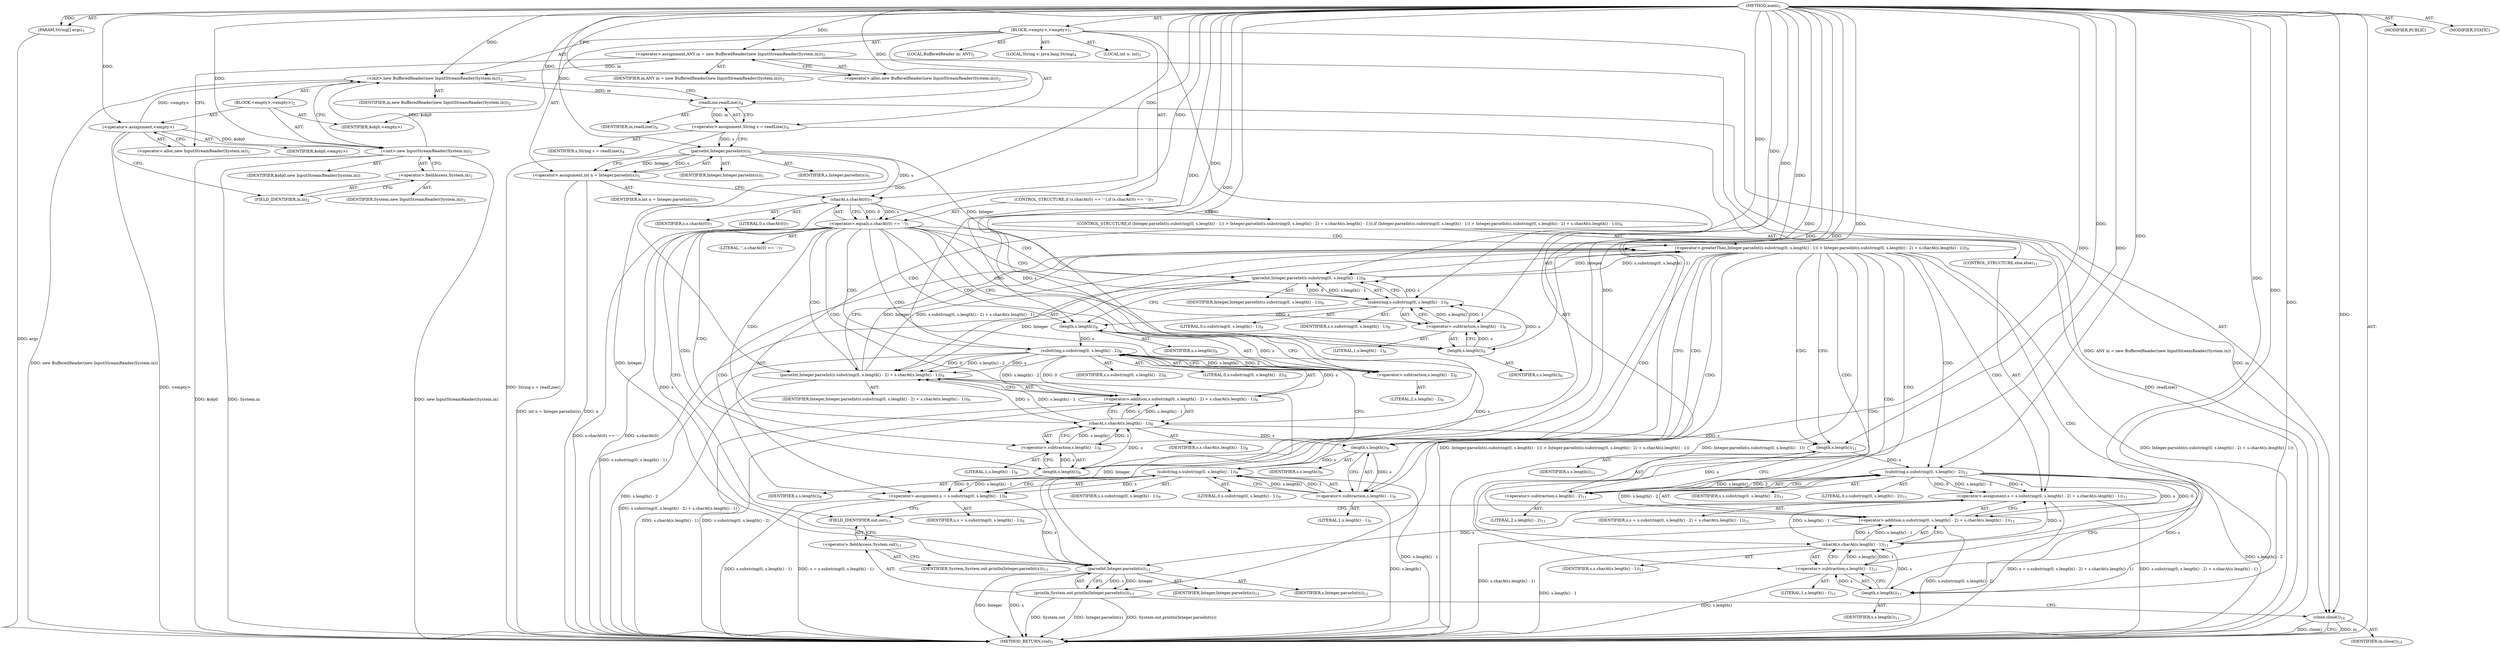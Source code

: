 digraph "main" {  
"19" [label = <(METHOD,main)<SUB>1</SUB>> ]
"20" [label = <(PARAM,String[] args)<SUB>1</SUB>> ]
"21" [label = <(BLOCK,&lt;empty&gt;,&lt;empty&gt;)<SUB>1</SUB>> ]
"4" [label = <(LOCAL,BufferedReader in: ANY)<SUB>2</SUB>> ]
"22" [label = <(&lt;operator&gt;.assignment,ANY in = new BufferedReader(new InputStreamReader(System.in)))<SUB>2</SUB>> ]
"23" [label = <(IDENTIFIER,in,ANY in = new BufferedReader(new InputStreamReader(System.in)))<SUB>2</SUB>> ]
"24" [label = <(&lt;operator&gt;.alloc,new BufferedReader(new InputStreamReader(System.in)))<SUB>2</SUB>> ]
"25" [label = <(&lt;init&gt;,new BufferedReader(new InputStreamReader(System.in)))<SUB>2</SUB>> ]
"3" [label = <(IDENTIFIER,in,new BufferedReader(new InputStreamReader(System.in)))<SUB>2</SUB>> ]
"26" [label = <(BLOCK,&lt;empty&gt;,&lt;empty&gt;)<SUB>2</SUB>> ]
"27" [label = <(&lt;operator&gt;.assignment,&lt;empty&gt;)> ]
"28" [label = <(IDENTIFIER,$obj0,&lt;empty&gt;)> ]
"29" [label = <(&lt;operator&gt;.alloc,new InputStreamReader(System.in))<SUB>2</SUB>> ]
"30" [label = <(&lt;init&gt;,new InputStreamReader(System.in))<SUB>2</SUB>> ]
"31" [label = <(IDENTIFIER,$obj0,new InputStreamReader(System.in))> ]
"32" [label = <(&lt;operator&gt;.fieldAccess,System.in)<SUB>2</SUB>> ]
"33" [label = <(IDENTIFIER,System,new InputStreamReader(System.in))<SUB>2</SUB>> ]
"34" [label = <(FIELD_IDENTIFIER,in,in)<SUB>2</SUB>> ]
"35" [label = <(IDENTIFIER,$obj0,&lt;empty&gt;)> ]
"36" [label = <(LOCAL,String s: java.lang.String)<SUB>4</SUB>> ]
"37" [label = <(&lt;operator&gt;.assignment,String s = readLine())<SUB>4</SUB>> ]
"38" [label = <(IDENTIFIER,s,String s = readLine())<SUB>4</SUB>> ]
"39" [label = <(readLine,readLine())<SUB>4</SUB>> ]
"40" [label = <(IDENTIFIER,in,readLine())<SUB>4</SUB>> ]
"41" [label = <(LOCAL,int n: int)<SUB>5</SUB>> ]
"42" [label = <(&lt;operator&gt;.assignment,int n = Integer.parseInt(s))<SUB>5</SUB>> ]
"43" [label = <(IDENTIFIER,n,int n = Integer.parseInt(s))<SUB>5</SUB>> ]
"44" [label = <(parseInt,Integer.parseInt(s))<SUB>5</SUB>> ]
"45" [label = <(IDENTIFIER,Integer,Integer.parseInt(s))<SUB>5</SUB>> ]
"46" [label = <(IDENTIFIER,s,Integer.parseInt(s))<SUB>5</SUB>> ]
"47" [label = <(CONTROL_STRUCTURE,if (s.charAt(0) == '-'),if (s.charAt(0) == '-'))<SUB>7</SUB>> ]
"48" [label = <(&lt;operator&gt;.equals,s.charAt(0) == '-')<SUB>7</SUB>> ]
"49" [label = <(charAt,s.charAt(0))<SUB>7</SUB>> ]
"50" [label = <(IDENTIFIER,s,s.charAt(0))<SUB>7</SUB>> ]
"51" [label = <(LITERAL,0,s.charAt(0))<SUB>7</SUB>> ]
"52" [label = <(LITERAL,'-',s.charAt(0) == '-')<SUB>7</SUB>> ]
"53" [label = <(CONTROL_STRUCTURE,if (Integer.parseInt(s.substring(0, s.length() - 1)) &gt; Integer.parseInt(s.substring(0, s.length() - 2) + s.charAt(s.length() - 1))),if (Integer.parseInt(s.substring(0, s.length() - 1)) &gt; Integer.parseInt(s.substring(0, s.length() - 2) + s.charAt(s.length() - 1))))<SUB>8</SUB>> ]
"54" [label = <(&lt;operator&gt;.greaterThan,Integer.parseInt(s.substring(0, s.length() - 1)) &gt; Integer.parseInt(s.substring(0, s.length() - 2) + s.charAt(s.length() - 1)))<SUB>8</SUB>> ]
"55" [label = <(parseInt,Integer.parseInt(s.substring(0, s.length() - 1)))<SUB>8</SUB>> ]
"56" [label = <(IDENTIFIER,Integer,Integer.parseInt(s.substring(0, s.length() - 1)))<SUB>8</SUB>> ]
"57" [label = <(substring,s.substring(0, s.length() - 1))<SUB>8</SUB>> ]
"58" [label = <(IDENTIFIER,s,s.substring(0, s.length() - 1))<SUB>8</SUB>> ]
"59" [label = <(LITERAL,0,s.substring(0, s.length() - 1))<SUB>8</SUB>> ]
"60" [label = <(&lt;operator&gt;.subtraction,s.length() - 1)<SUB>8</SUB>> ]
"61" [label = <(length,s.length())<SUB>8</SUB>> ]
"62" [label = <(IDENTIFIER,s,s.length())<SUB>8</SUB>> ]
"63" [label = <(LITERAL,1,s.length() - 1)<SUB>8</SUB>> ]
"64" [label = <(parseInt,Integer.parseInt(s.substring(0, s.length() - 2) + s.charAt(s.length() - 1)))<SUB>8</SUB>> ]
"65" [label = <(IDENTIFIER,Integer,Integer.parseInt(s.substring(0, s.length() - 2) + s.charAt(s.length() - 1)))<SUB>8</SUB>> ]
"66" [label = <(&lt;operator&gt;.addition,s.substring(0, s.length() - 2) + s.charAt(s.length() - 1))<SUB>8</SUB>> ]
"67" [label = <(substring,s.substring(0, s.length() - 2))<SUB>8</SUB>> ]
"68" [label = <(IDENTIFIER,s,s.substring(0, s.length() - 2))<SUB>8</SUB>> ]
"69" [label = <(LITERAL,0,s.substring(0, s.length() - 2))<SUB>8</SUB>> ]
"70" [label = <(&lt;operator&gt;.subtraction,s.length() - 2)<SUB>8</SUB>> ]
"71" [label = <(length,s.length())<SUB>8</SUB>> ]
"72" [label = <(IDENTIFIER,s,s.length())<SUB>8</SUB>> ]
"73" [label = <(LITERAL,2,s.length() - 2)<SUB>8</SUB>> ]
"74" [label = <(charAt,s.charAt(s.length() - 1))<SUB>8</SUB>> ]
"75" [label = <(IDENTIFIER,s,s.charAt(s.length() - 1))<SUB>8</SUB>> ]
"76" [label = <(&lt;operator&gt;.subtraction,s.length() - 1)<SUB>8</SUB>> ]
"77" [label = <(length,s.length())<SUB>8</SUB>> ]
"78" [label = <(IDENTIFIER,s,s.length())<SUB>8</SUB>> ]
"79" [label = <(LITERAL,1,s.length() - 1)<SUB>8</SUB>> ]
"80" [label = <(&lt;operator&gt;.assignment,s = s.substring(0, s.length() - 1))<SUB>9</SUB>> ]
"81" [label = <(IDENTIFIER,s,s = s.substring(0, s.length() - 1))<SUB>9</SUB>> ]
"82" [label = <(substring,s.substring(0, s.length() - 1))<SUB>9</SUB>> ]
"83" [label = <(IDENTIFIER,s,s.substring(0, s.length() - 1))<SUB>9</SUB>> ]
"84" [label = <(LITERAL,0,s.substring(0, s.length() - 1))<SUB>9</SUB>> ]
"85" [label = <(&lt;operator&gt;.subtraction,s.length() - 1)<SUB>9</SUB>> ]
"86" [label = <(length,s.length())<SUB>9</SUB>> ]
"87" [label = <(IDENTIFIER,s,s.length())<SUB>9</SUB>> ]
"88" [label = <(LITERAL,1,s.length() - 1)<SUB>9</SUB>> ]
"89" [label = <(CONTROL_STRUCTURE,else,else)<SUB>11</SUB>> ]
"90" [label = <(&lt;operator&gt;.assignment,s = s.substring(0, s.length() - 2) + s.charAt(s.length() - 1))<SUB>11</SUB>> ]
"91" [label = <(IDENTIFIER,s,s = s.substring(0, s.length() - 2) + s.charAt(s.length() - 1))<SUB>11</SUB>> ]
"92" [label = <(&lt;operator&gt;.addition,s.substring(0, s.length() - 2) + s.charAt(s.length() - 1))<SUB>11</SUB>> ]
"93" [label = <(substring,s.substring(0, s.length() - 2))<SUB>11</SUB>> ]
"94" [label = <(IDENTIFIER,s,s.substring(0, s.length() - 2))<SUB>11</SUB>> ]
"95" [label = <(LITERAL,0,s.substring(0, s.length() - 2))<SUB>11</SUB>> ]
"96" [label = <(&lt;operator&gt;.subtraction,s.length() - 2)<SUB>11</SUB>> ]
"97" [label = <(length,s.length())<SUB>11</SUB>> ]
"98" [label = <(IDENTIFIER,s,s.length())<SUB>11</SUB>> ]
"99" [label = <(LITERAL,2,s.length() - 2)<SUB>11</SUB>> ]
"100" [label = <(charAt,s.charAt(s.length() - 1))<SUB>11</SUB>> ]
"101" [label = <(IDENTIFIER,s,s.charAt(s.length() - 1))<SUB>11</SUB>> ]
"102" [label = <(&lt;operator&gt;.subtraction,s.length() - 1)<SUB>11</SUB>> ]
"103" [label = <(length,s.length())<SUB>11</SUB>> ]
"104" [label = <(IDENTIFIER,s,s.length())<SUB>11</SUB>> ]
"105" [label = <(LITERAL,1,s.length() - 1)<SUB>11</SUB>> ]
"106" [label = <(println,System.out.println(Integer.parseInt(s)))<SUB>13</SUB>> ]
"107" [label = <(&lt;operator&gt;.fieldAccess,System.out)<SUB>13</SUB>> ]
"108" [label = <(IDENTIFIER,System,System.out.println(Integer.parseInt(s)))<SUB>13</SUB>> ]
"109" [label = <(FIELD_IDENTIFIER,out,out)<SUB>13</SUB>> ]
"110" [label = <(parseInt,Integer.parseInt(s))<SUB>13</SUB>> ]
"111" [label = <(IDENTIFIER,Integer,Integer.parseInt(s))<SUB>13</SUB>> ]
"112" [label = <(IDENTIFIER,s,Integer.parseInt(s))<SUB>13</SUB>> ]
"113" [label = <(close,close())<SUB>14</SUB>> ]
"114" [label = <(IDENTIFIER,in,close())<SUB>14</SUB>> ]
"115" [label = <(MODIFIER,PUBLIC)> ]
"116" [label = <(MODIFIER,STATIC)> ]
"117" [label = <(METHOD_RETURN,void)<SUB>1</SUB>> ]
  "19" -> "20"  [ label = "AST: "] 
  "19" -> "21"  [ label = "AST: "] 
  "19" -> "115"  [ label = "AST: "] 
  "19" -> "116"  [ label = "AST: "] 
  "19" -> "117"  [ label = "AST: "] 
  "21" -> "4"  [ label = "AST: "] 
  "21" -> "22"  [ label = "AST: "] 
  "21" -> "25"  [ label = "AST: "] 
  "21" -> "36"  [ label = "AST: "] 
  "21" -> "37"  [ label = "AST: "] 
  "21" -> "41"  [ label = "AST: "] 
  "21" -> "42"  [ label = "AST: "] 
  "21" -> "47"  [ label = "AST: "] 
  "21" -> "106"  [ label = "AST: "] 
  "21" -> "113"  [ label = "AST: "] 
  "22" -> "23"  [ label = "AST: "] 
  "22" -> "24"  [ label = "AST: "] 
  "25" -> "3"  [ label = "AST: "] 
  "25" -> "26"  [ label = "AST: "] 
  "26" -> "27"  [ label = "AST: "] 
  "26" -> "30"  [ label = "AST: "] 
  "26" -> "35"  [ label = "AST: "] 
  "27" -> "28"  [ label = "AST: "] 
  "27" -> "29"  [ label = "AST: "] 
  "30" -> "31"  [ label = "AST: "] 
  "30" -> "32"  [ label = "AST: "] 
  "32" -> "33"  [ label = "AST: "] 
  "32" -> "34"  [ label = "AST: "] 
  "37" -> "38"  [ label = "AST: "] 
  "37" -> "39"  [ label = "AST: "] 
  "39" -> "40"  [ label = "AST: "] 
  "42" -> "43"  [ label = "AST: "] 
  "42" -> "44"  [ label = "AST: "] 
  "44" -> "45"  [ label = "AST: "] 
  "44" -> "46"  [ label = "AST: "] 
  "47" -> "48"  [ label = "AST: "] 
  "47" -> "53"  [ label = "AST: "] 
  "48" -> "49"  [ label = "AST: "] 
  "48" -> "52"  [ label = "AST: "] 
  "49" -> "50"  [ label = "AST: "] 
  "49" -> "51"  [ label = "AST: "] 
  "53" -> "54"  [ label = "AST: "] 
  "53" -> "80"  [ label = "AST: "] 
  "53" -> "89"  [ label = "AST: "] 
  "54" -> "55"  [ label = "AST: "] 
  "54" -> "64"  [ label = "AST: "] 
  "55" -> "56"  [ label = "AST: "] 
  "55" -> "57"  [ label = "AST: "] 
  "57" -> "58"  [ label = "AST: "] 
  "57" -> "59"  [ label = "AST: "] 
  "57" -> "60"  [ label = "AST: "] 
  "60" -> "61"  [ label = "AST: "] 
  "60" -> "63"  [ label = "AST: "] 
  "61" -> "62"  [ label = "AST: "] 
  "64" -> "65"  [ label = "AST: "] 
  "64" -> "66"  [ label = "AST: "] 
  "66" -> "67"  [ label = "AST: "] 
  "66" -> "74"  [ label = "AST: "] 
  "67" -> "68"  [ label = "AST: "] 
  "67" -> "69"  [ label = "AST: "] 
  "67" -> "70"  [ label = "AST: "] 
  "70" -> "71"  [ label = "AST: "] 
  "70" -> "73"  [ label = "AST: "] 
  "71" -> "72"  [ label = "AST: "] 
  "74" -> "75"  [ label = "AST: "] 
  "74" -> "76"  [ label = "AST: "] 
  "76" -> "77"  [ label = "AST: "] 
  "76" -> "79"  [ label = "AST: "] 
  "77" -> "78"  [ label = "AST: "] 
  "80" -> "81"  [ label = "AST: "] 
  "80" -> "82"  [ label = "AST: "] 
  "82" -> "83"  [ label = "AST: "] 
  "82" -> "84"  [ label = "AST: "] 
  "82" -> "85"  [ label = "AST: "] 
  "85" -> "86"  [ label = "AST: "] 
  "85" -> "88"  [ label = "AST: "] 
  "86" -> "87"  [ label = "AST: "] 
  "89" -> "90"  [ label = "AST: "] 
  "90" -> "91"  [ label = "AST: "] 
  "90" -> "92"  [ label = "AST: "] 
  "92" -> "93"  [ label = "AST: "] 
  "92" -> "100"  [ label = "AST: "] 
  "93" -> "94"  [ label = "AST: "] 
  "93" -> "95"  [ label = "AST: "] 
  "93" -> "96"  [ label = "AST: "] 
  "96" -> "97"  [ label = "AST: "] 
  "96" -> "99"  [ label = "AST: "] 
  "97" -> "98"  [ label = "AST: "] 
  "100" -> "101"  [ label = "AST: "] 
  "100" -> "102"  [ label = "AST: "] 
  "102" -> "103"  [ label = "AST: "] 
  "102" -> "105"  [ label = "AST: "] 
  "103" -> "104"  [ label = "AST: "] 
  "106" -> "107"  [ label = "AST: "] 
  "106" -> "110"  [ label = "AST: "] 
  "107" -> "108"  [ label = "AST: "] 
  "107" -> "109"  [ label = "AST: "] 
  "110" -> "111"  [ label = "AST: "] 
  "110" -> "112"  [ label = "AST: "] 
  "113" -> "114"  [ label = "AST: "] 
  "22" -> "29"  [ label = "CFG: "] 
  "25" -> "39"  [ label = "CFG: "] 
  "37" -> "44"  [ label = "CFG: "] 
  "42" -> "49"  [ label = "CFG: "] 
  "106" -> "113"  [ label = "CFG: "] 
  "113" -> "117"  [ label = "CFG: "] 
  "24" -> "22"  [ label = "CFG: "] 
  "39" -> "37"  [ label = "CFG: "] 
  "44" -> "42"  [ label = "CFG: "] 
  "48" -> "61"  [ label = "CFG: "] 
  "48" -> "109"  [ label = "CFG: "] 
  "107" -> "110"  [ label = "CFG: "] 
  "110" -> "106"  [ label = "CFG: "] 
  "27" -> "34"  [ label = "CFG: "] 
  "30" -> "25"  [ label = "CFG: "] 
  "49" -> "48"  [ label = "CFG: "] 
  "54" -> "86"  [ label = "CFG: "] 
  "54" -> "97"  [ label = "CFG: "] 
  "80" -> "109"  [ label = "CFG: "] 
  "109" -> "107"  [ label = "CFG: "] 
  "29" -> "27"  [ label = "CFG: "] 
  "32" -> "30"  [ label = "CFG: "] 
  "55" -> "71"  [ label = "CFG: "] 
  "64" -> "54"  [ label = "CFG: "] 
  "82" -> "80"  [ label = "CFG: "] 
  "90" -> "109"  [ label = "CFG: "] 
  "34" -> "32"  [ label = "CFG: "] 
  "57" -> "55"  [ label = "CFG: "] 
  "66" -> "64"  [ label = "CFG: "] 
  "85" -> "82"  [ label = "CFG: "] 
  "92" -> "90"  [ label = "CFG: "] 
  "60" -> "57"  [ label = "CFG: "] 
  "67" -> "77"  [ label = "CFG: "] 
  "74" -> "66"  [ label = "CFG: "] 
  "86" -> "85"  [ label = "CFG: "] 
  "93" -> "103"  [ label = "CFG: "] 
  "100" -> "92"  [ label = "CFG: "] 
  "61" -> "60"  [ label = "CFG: "] 
  "70" -> "67"  [ label = "CFG: "] 
  "76" -> "74"  [ label = "CFG: "] 
  "96" -> "93"  [ label = "CFG: "] 
  "102" -> "100"  [ label = "CFG: "] 
  "71" -> "70"  [ label = "CFG: "] 
  "77" -> "76"  [ label = "CFG: "] 
  "97" -> "96"  [ label = "CFG: "] 
  "103" -> "102"  [ label = "CFG: "] 
  "19" -> "24"  [ label = "CFG: "] 
  "20" -> "117"  [ label = "DDG: args"] 
  "22" -> "117"  [ label = "DDG: ANY in = new BufferedReader(new InputStreamReader(System.in))"] 
  "27" -> "117"  [ label = "DDG: &lt;empty&gt;"] 
  "30" -> "117"  [ label = "DDG: $obj0"] 
  "30" -> "117"  [ label = "DDG: System.in"] 
  "30" -> "117"  [ label = "DDG: new InputStreamReader(System.in)"] 
  "25" -> "117"  [ label = "DDG: new BufferedReader(new InputStreamReader(System.in))"] 
  "37" -> "117"  [ label = "DDG: readLine()"] 
  "37" -> "117"  [ label = "DDG: String s = readLine()"] 
  "42" -> "117"  [ label = "DDG: n"] 
  "42" -> "117"  [ label = "DDG: int n = Integer.parseInt(s)"] 
  "48" -> "117"  [ label = "DDG: s.charAt(0)"] 
  "48" -> "117"  [ label = "DDG: s.charAt(0) == '-'"] 
  "55" -> "117"  [ label = "DDG: s.substring(0, s.length() - 1)"] 
  "54" -> "117"  [ label = "DDG: Integer.parseInt(s.substring(0, s.length() - 1))"] 
  "67" -> "117"  [ label = "DDG: s.length() - 2"] 
  "66" -> "117"  [ label = "DDG: s.substring(0, s.length() - 2)"] 
  "66" -> "117"  [ label = "DDG: s.charAt(s.length() - 1)"] 
  "64" -> "117"  [ label = "DDG: s.substring(0, s.length() - 2) + s.charAt(s.length() - 1)"] 
  "54" -> "117"  [ label = "DDG: Integer.parseInt(s.substring(0, s.length() - 2) + s.charAt(s.length() - 1))"] 
  "54" -> "117"  [ label = "DDG: Integer.parseInt(s.substring(0, s.length() - 1)) &gt; Integer.parseInt(s.substring(0, s.length() - 2) + s.charAt(s.length() - 1))"] 
  "93" -> "117"  [ label = "DDG: s.length() - 2"] 
  "92" -> "117"  [ label = "DDG: s.substring(0, s.length() - 2)"] 
  "102" -> "117"  [ label = "DDG: s.length()"] 
  "100" -> "117"  [ label = "DDG: s.length() - 1"] 
  "92" -> "117"  [ label = "DDG: s.charAt(s.length() - 1)"] 
  "90" -> "117"  [ label = "DDG: s.substring(0, s.length() - 2) + s.charAt(s.length() - 1)"] 
  "90" -> "117"  [ label = "DDG: s = s.substring(0, s.length() - 2) + s.charAt(s.length() - 1)"] 
  "85" -> "117"  [ label = "DDG: s.length()"] 
  "82" -> "117"  [ label = "DDG: s.length() - 1"] 
  "80" -> "117"  [ label = "DDG: s.substring(0, s.length() - 1)"] 
  "80" -> "117"  [ label = "DDG: s = s.substring(0, s.length() - 1)"] 
  "106" -> "117"  [ label = "DDG: System.out"] 
  "110" -> "117"  [ label = "DDG: Integer"] 
  "110" -> "117"  [ label = "DDG: s"] 
  "106" -> "117"  [ label = "DDG: Integer.parseInt(s)"] 
  "106" -> "117"  [ label = "DDG: System.out.println(Integer.parseInt(s))"] 
  "113" -> "117"  [ label = "DDG: in"] 
  "113" -> "117"  [ label = "DDG: close()"] 
  "19" -> "20"  [ label = "DDG: "] 
  "19" -> "22"  [ label = "DDG: "] 
  "39" -> "37"  [ label = "DDG: in"] 
  "44" -> "42"  [ label = "DDG: Integer"] 
  "44" -> "42"  [ label = "DDG: s"] 
  "22" -> "25"  [ label = "DDG: in"] 
  "19" -> "25"  [ label = "DDG: "] 
  "27" -> "25"  [ label = "DDG: &lt;empty&gt;"] 
  "30" -> "25"  [ label = "DDG: $obj0"] 
  "110" -> "106"  [ label = "DDG: Integer"] 
  "110" -> "106"  [ label = "DDG: s"] 
  "39" -> "113"  [ label = "DDG: in"] 
  "19" -> "113"  [ label = "DDG: "] 
  "19" -> "27"  [ label = "DDG: "] 
  "19" -> "35"  [ label = "DDG: "] 
  "25" -> "39"  [ label = "DDG: in"] 
  "19" -> "39"  [ label = "DDG: "] 
  "19" -> "44"  [ label = "DDG: "] 
  "37" -> "44"  [ label = "DDG: s"] 
  "49" -> "48"  [ label = "DDG: s"] 
  "49" -> "48"  [ label = "DDG: 0"] 
  "19" -> "48"  [ label = "DDG: "] 
  "82" -> "80"  [ label = "DDG: s"] 
  "82" -> "80"  [ label = "DDG: 0"] 
  "82" -> "80"  [ label = "DDG: s.length() - 1"] 
  "44" -> "110"  [ label = "DDG: Integer"] 
  "64" -> "110"  [ label = "DDG: Integer"] 
  "19" -> "110"  [ label = "DDG: "] 
  "49" -> "110"  [ label = "DDG: s"] 
  "90" -> "110"  [ label = "DDG: s"] 
  "80" -> "110"  [ label = "DDG: s"] 
  "27" -> "30"  [ label = "DDG: $obj0"] 
  "19" -> "30"  [ label = "DDG: "] 
  "44" -> "49"  [ label = "DDG: s"] 
  "19" -> "49"  [ label = "DDG: "] 
  "55" -> "54"  [ label = "DDG: Integer"] 
  "55" -> "54"  [ label = "DDG: s.substring(0, s.length() - 1)"] 
  "64" -> "54"  [ label = "DDG: Integer"] 
  "64" -> "54"  [ label = "DDG: s.substring(0, s.length() - 2) + s.charAt(s.length() - 1)"] 
  "93" -> "90"  [ label = "DDG: s"] 
  "93" -> "90"  [ label = "DDG: 0"] 
  "93" -> "90"  [ label = "DDG: s.length() - 2"] 
  "100" -> "90"  [ label = "DDG: s"] 
  "100" -> "90"  [ label = "DDG: s.length() - 1"] 
  "44" -> "55"  [ label = "DDG: Integer"] 
  "19" -> "55"  [ label = "DDG: "] 
  "57" -> "55"  [ label = "DDG: s"] 
  "57" -> "55"  [ label = "DDG: 0"] 
  "57" -> "55"  [ label = "DDG: s.length() - 1"] 
  "55" -> "64"  [ label = "DDG: Integer"] 
  "19" -> "64"  [ label = "DDG: "] 
  "67" -> "64"  [ label = "DDG: s"] 
  "67" -> "64"  [ label = "DDG: 0"] 
  "67" -> "64"  [ label = "DDG: s.length() - 2"] 
  "74" -> "64"  [ label = "DDG: s"] 
  "74" -> "64"  [ label = "DDG: s.length() - 1"] 
  "86" -> "82"  [ label = "DDG: s"] 
  "19" -> "82"  [ label = "DDG: "] 
  "85" -> "82"  [ label = "DDG: s.length()"] 
  "85" -> "82"  [ label = "DDG: 1"] 
  "61" -> "57"  [ label = "DDG: s"] 
  "19" -> "57"  [ label = "DDG: "] 
  "60" -> "57"  [ label = "DDG: s.length()"] 
  "60" -> "57"  [ label = "DDG: 1"] 
  "67" -> "66"  [ label = "DDG: s"] 
  "67" -> "66"  [ label = "DDG: 0"] 
  "67" -> "66"  [ label = "DDG: s.length() - 2"] 
  "74" -> "66"  [ label = "DDG: s"] 
  "74" -> "66"  [ label = "DDG: s.length() - 1"] 
  "86" -> "85"  [ label = "DDG: s"] 
  "19" -> "85"  [ label = "DDG: "] 
  "93" -> "92"  [ label = "DDG: s"] 
  "93" -> "92"  [ label = "DDG: 0"] 
  "93" -> "92"  [ label = "DDG: s.length() - 2"] 
  "100" -> "92"  [ label = "DDG: s"] 
  "100" -> "92"  [ label = "DDG: s.length() - 1"] 
  "61" -> "60"  [ label = "DDG: s"] 
  "19" -> "60"  [ label = "DDG: "] 
  "71" -> "67"  [ label = "DDG: s"] 
  "19" -> "67"  [ label = "DDG: "] 
  "70" -> "67"  [ label = "DDG: s.length()"] 
  "70" -> "67"  [ label = "DDG: 2"] 
  "77" -> "74"  [ label = "DDG: s"] 
  "19" -> "74"  [ label = "DDG: "] 
  "76" -> "74"  [ label = "DDG: s.length()"] 
  "76" -> "74"  [ label = "DDG: 1"] 
  "74" -> "86"  [ label = "DDG: s"] 
  "19" -> "86"  [ label = "DDG: "] 
  "97" -> "93"  [ label = "DDG: s"] 
  "19" -> "93"  [ label = "DDG: "] 
  "96" -> "93"  [ label = "DDG: s.length()"] 
  "96" -> "93"  [ label = "DDG: 2"] 
  "103" -> "100"  [ label = "DDG: s"] 
  "19" -> "100"  [ label = "DDG: "] 
  "102" -> "100"  [ label = "DDG: s.length()"] 
  "102" -> "100"  [ label = "DDG: 1"] 
  "49" -> "61"  [ label = "DDG: s"] 
  "19" -> "61"  [ label = "DDG: "] 
  "71" -> "70"  [ label = "DDG: s"] 
  "19" -> "70"  [ label = "DDG: "] 
  "77" -> "76"  [ label = "DDG: s"] 
  "19" -> "76"  [ label = "DDG: "] 
  "97" -> "96"  [ label = "DDG: s"] 
  "19" -> "96"  [ label = "DDG: "] 
  "103" -> "102"  [ label = "DDG: s"] 
  "19" -> "102"  [ label = "DDG: "] 
  "57" -> "71"  [ label = "DDG: s"] 
  "19" -> "71"  [ label = "DDG: "] 
  "67" -> "77"  [ label = "DDG: s"] 
  "19" -> "77"  [ label = "DDG: "] 
  "74" -> "97"  [ label = "DDG: s"] 
  "19" -> "97"  [ label = "DDG: "] 
  "93" -> "103"  [ label = "DDG: s"] 
  "19" -> "103"  [ label = "DDG: "] 
  "48" -> "60"  [ label = "CDG: "] 
  "48" -> "77"  [ label = "CDG: "] 
  "48" -> "64"  [ label = "CDG: "] 
  "48" -> "57"  [ label = "CDG: "] 
  "48" -> "66"  [ label = "CDG: "] 
  "48" -> "67"  [ label = "CDG: "] 
  "48" -> "74"  [ label = "CDG: "] 
  "48" -> "76"  [ label = "CDG: "] 
  "48" -> "54"  [ label = "CDG: "] 
  "48" -> "61"  [ label = "CDG: "] 
  "48" -> "71"  [ label = "CDG: "] 
  "48" -> "70"  [ label = "CDG: "] 
  "48" -> "55"  [ label = "CDG: "] 
  "54" -> "96"  [ label = "CDG: "] 
  "54" -> "102"  [ label = "CDG: "] 
  "54" -> "85"  [ label = "CDG: "] 
  "54" -> "103"  [ label = "CDG: "] 
  "54" -> "92"  [ label = "CDG: "] 
  "54" -> "97"  [ label = "CDG: "] 
  "54" -> "82"  [ label = "CDG: "] 
  "54" -> "93"  [ label = "CDG: "] 
  "54" -> "90"  [ label = "CDG: "] 
  "54" -> "80"  [ label = "CDG: "] 
  "54" -> "100"  [ label = "CDG: "] 
  "54" -> "86"  [ label = "CDG: "] 
}
